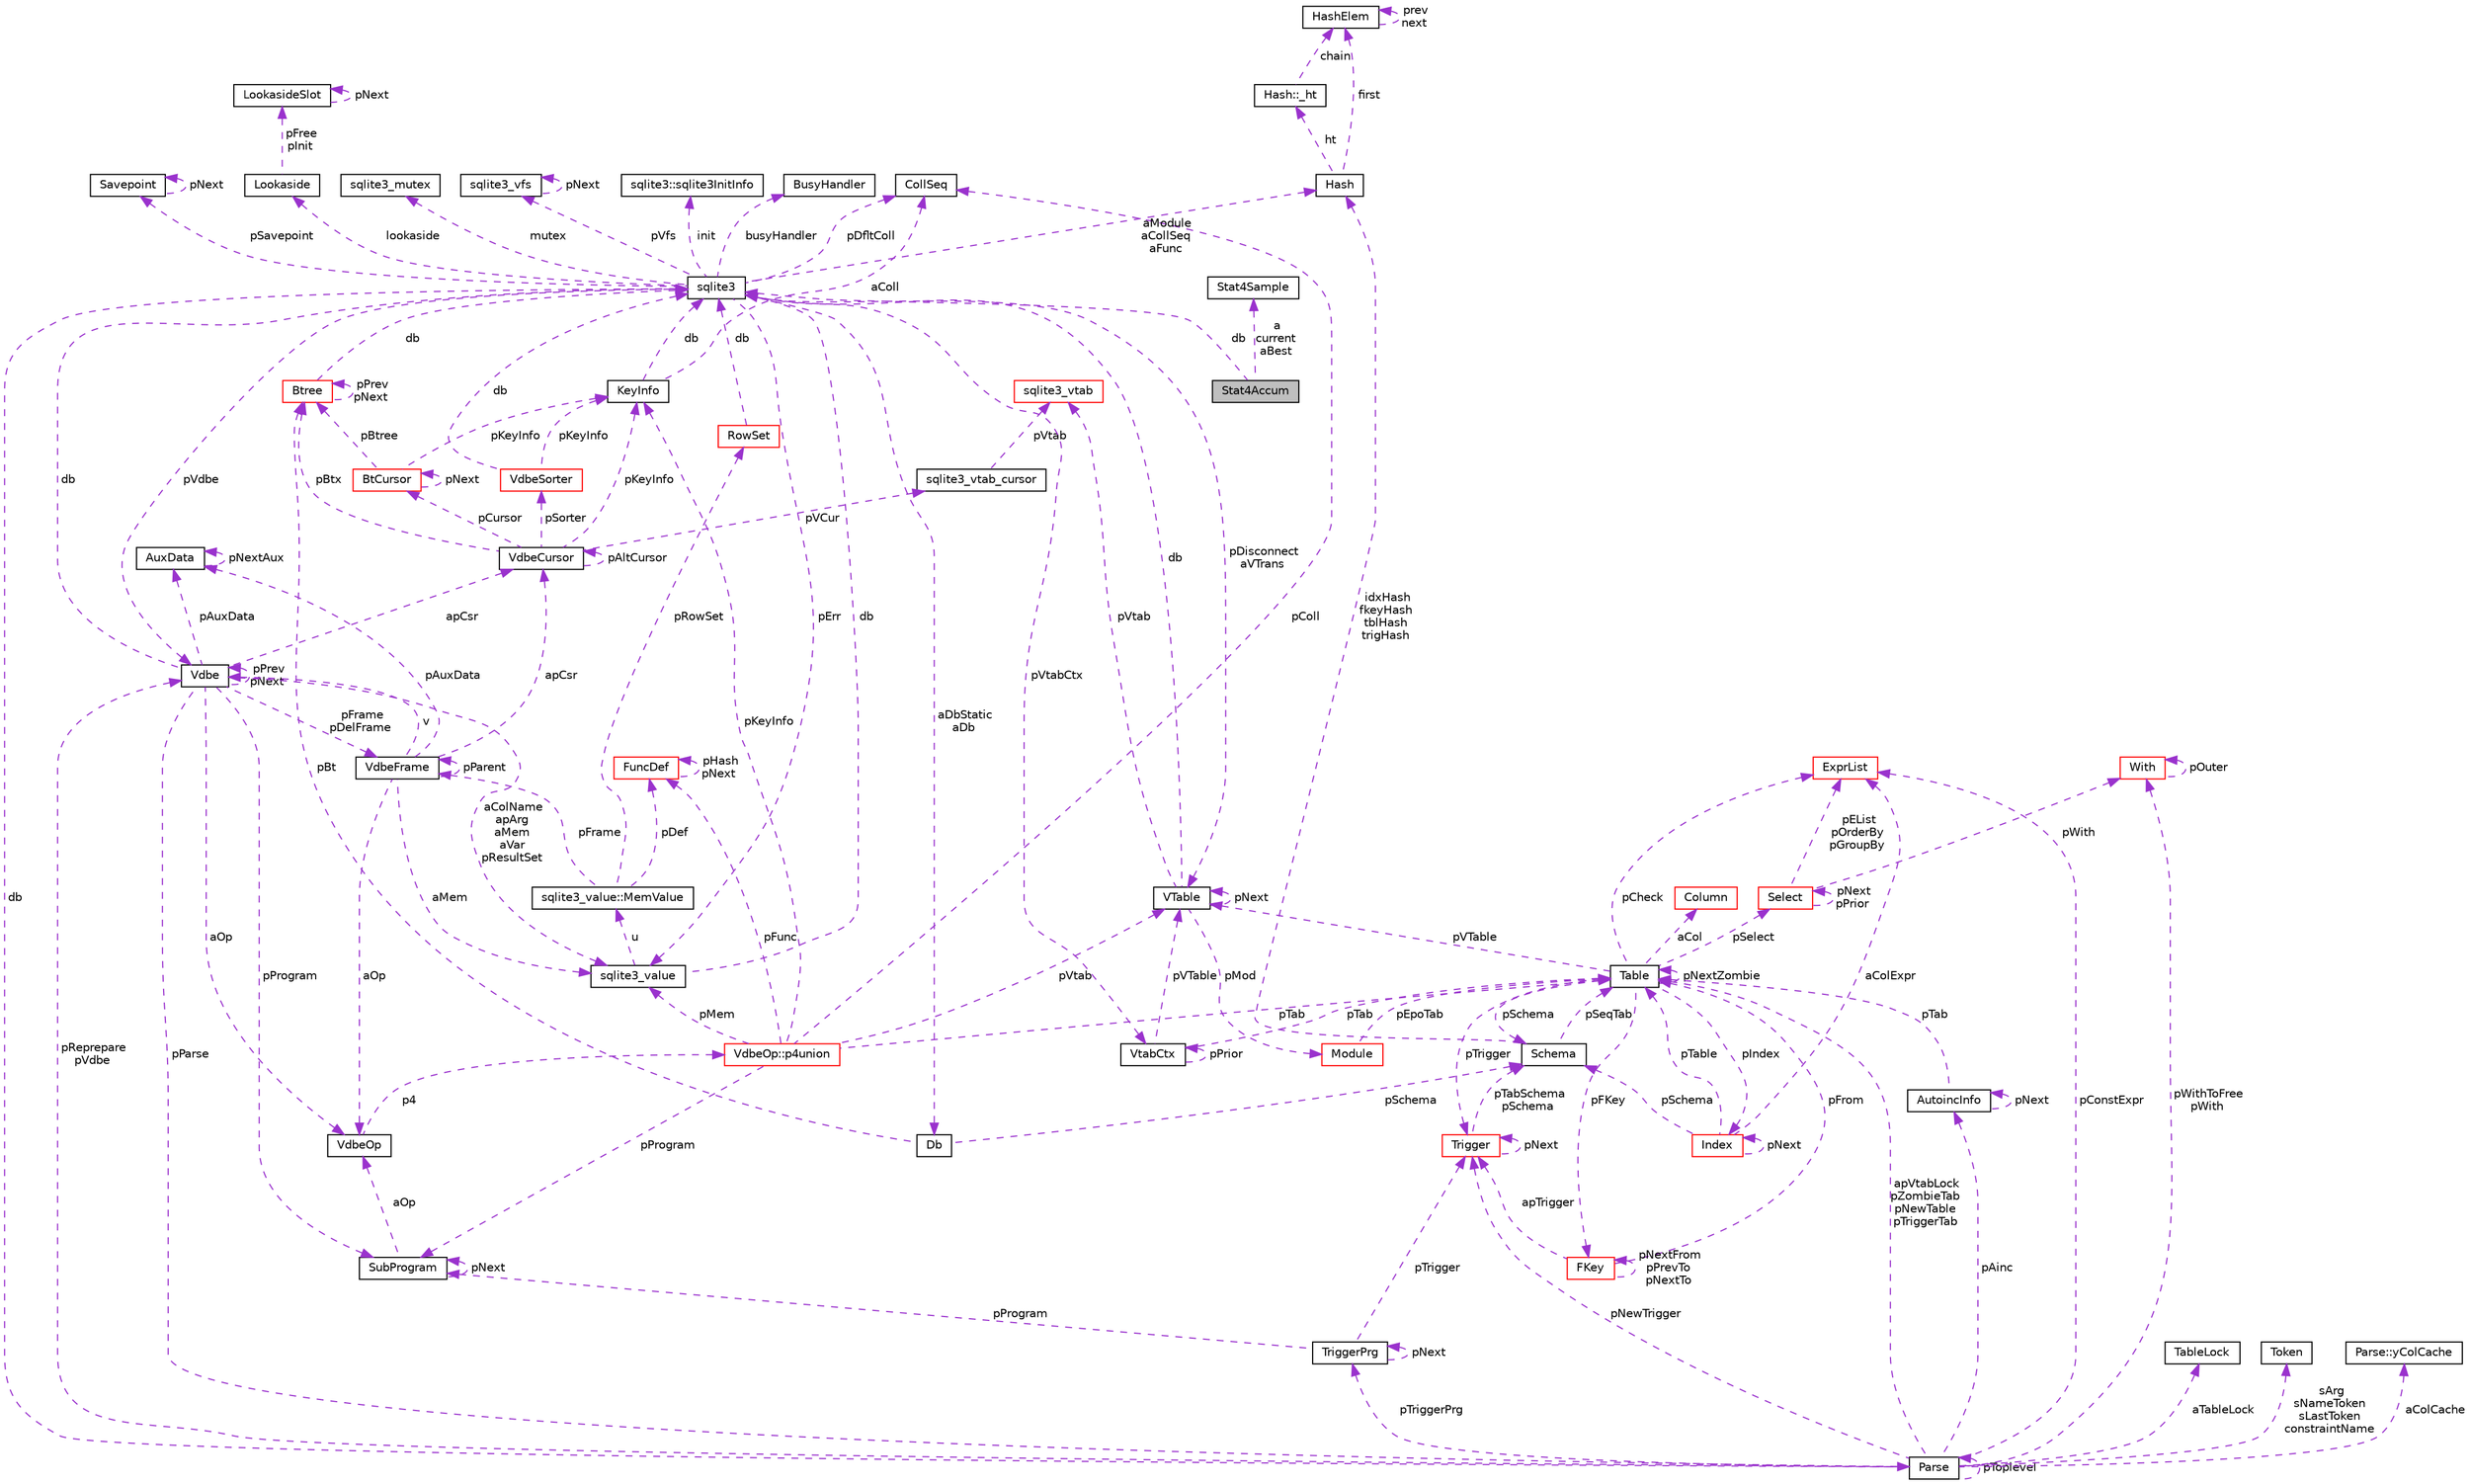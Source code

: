 digraph "Stat4Accum"
{
  edge [fontname="Helvetica",fontsize="10",labelfontname="Helvetica",labelfontsize="10"];
  node [fontname="Helvetica",fontsize="10",shape=record];
  Node1 [label="Stat4Accum",height=0.2,width=0.4,color="black", fillcolor="grey75", style="filled", fontcolor="black"];
  Node2 -> Node1 [dir="back",color="darkorchid3",fontsize="10",style="dashed",label=" db" ,fontname="Helvetica"];
  Node2 [label="sqlite3",height=0.2,width=0.4,color="black", fillcolor="white", style="filled",URL="$structsqlite3.html"];
  Node3 -> Node2 [dir="back",color="darkorchid3",fontsize="10",style="dashed",label=" pVdbe" ,fontname="Helvetica"];
  Node3 [label="Vdbe",height=0.2,width=0.4,color="black", fillcolor="white", style="filled",URL="$structVdbe.html"];
  Node3 -> Node3 [dir="back",color="darkorchid3",fontsize="10",style="dashed",label=" pPrev\npNext" ,fontname="Helvetica"];
  Node2 -> Node3 [dir="back",color="darkorchid3",fontsize="10",style="dashed",label=" db" ,fontname="Helvetica"];
  Node4 -> Node3 [dir="back",color="darkorchid3",fontsize="10",style="dashed",label=" aColName\napArg\naMem\naVar\npResultSet" ,fontname="Helvetica"];
  Node4 [label="sqlite3_value",height=0.2,width=0.4,color="black", fillcolor="white", style="filled",URL="$structsqlite3__value.html"];
  Node2 -> Node4 [dir="back",color="darkorchid3",fontsize="10",style="dashed",label=" db" ,fontname="Helvetica"];
  Node5 -> Node4 [dir="back",color="darkorchid3",fontsize="10",style="dashed",label=" u" ,fontname="Helvetica"];
  Node5 [label="sqlite3_value::MemValue",height=0.2,width=0.4,color="black", fillcolor="white", style="filled",URL="$unionsqlite3__value_1_1MemValue.html"];
  Node6 -> Node5 [dir="back",color="darkorchid3",fontsize="10",style="dashed",label=" pFrame" ,fontname="Helvetica"];
  Node6 [label="VdbeFrame",height=0.2,width=0.4,color="black", fillcolor="white", style="filled",URL="$structVdbeFrame.html"];
  Node3 -> Node6 [dir="back",color="darkorchid3",fontsize="10",style="dashed",label=" v" ,fontname="Helvetica"];
  Node4 -> Node6 [dir="back",color="darkorchid3",fontsize="10",style="dashed",label=" aMem" ,fontname="Helvetica"];
  Node6 -> Node6 [dir="back",color="darkorchid3",fontsize="10",style="dashed",label=" pParent" ,fontname="Helvetica"];
  Node7 -> Node6 [dir="back",color="darkorchid3",fontsize="10",style="dashed",label=" pAuxData" ,fontname="Helvetica"];
  Node7 [label="AuxData",height=0.2,width=0.4,color="black", fillcolor="white", style="filled",URL="$structAuxData.html"];
  Node7 -> Node7 [dir="back",color="darkorchid3",fontsize="10",style="dashed",label=" pNextAux" ,fontname="Helvetica"];
  Node8 -> Node6 [dir="back",color="darkorchid3",fontsize="10",style="dashed",label=" apCsr" ,fontname="Helvetica"];
  Node8 [label="VdbeCursor",height=0.2,width=0.4,color="black", fillcolor="white", style="filled",URL="$structVdbeCursor.html"];
  Node9 -> Node8 [dir="back",color="darkorchid3",fontsize="10",style="dashed",label=" pCursor" ,fontname="Helvetica"];
  Node9 [label="BtCursor",height=0.2,width=0.4,color="red", fillcolor="white", style="filled",URL="$structBtCursor.html"];
  Node9 -> Node9 [dir="back",color="darkorchid3",fontsize="10",style="dashed",label=" pNext" ,fontname="Helvetica"];
  Node10 -> Node9 [dir="back",color="darkorchid3",fontsize="10",style="dashed",label=" pKeyInfo" ,fontname="Helvetica"];
  Node10 [label="KeyInfo",height=0.2,width=0.4,color="black", fillcolor="white", style="filled",URL="$structKeyInfo.html"];
  Node2 -> Node10 [dir="back",color="darkorchid3",fontsize="10",style="dashed",label=" db" ,fontname="Helvetica"];
  Node11 -> Node10 [dir="back",color="darkorchid3",fontsize="10",style="dashed",label=" aColl" ,fontname="Helvetica"];
  Node11 [label="CollSeq",height=0.2,width=0.4,color="black", fillcolor="white", style="filled",URL="$structCollSeq.html"];
  Node12 -> Node9 [dir="back",color="darkorchid3",fontsize="10",style="dashed",label=" pBtree" ,fontname="Helvetica"];
  Node12 [label="Btree",height=0.2,width=0.4,color="red", fillcolor="white", style="filled",URL="$structBtree.html"];
  Node2 -> Node12 [dir="back",color="darkorchid3",fontsize="10",style="dashed",label=" db" ,fontname="Helvetica"];
  Node12 -> Node12 [dir="back",color="darkorchid3",fontsize="10",style="dashed",label=" pPrev\npNext" ,fontname="Helvetica"];
  Node13 -> Node8 [dir="back",color="darkorchid3",fontsize="10",style="dashed",label=" pVCur" ,fontname="Helvetica"];
  Node13 [label="sqlite3_vtab_cursor",height=0.2,width=0.4,color="black", fillcolor="white", style="filled",URL="$structsqlite3__vtab__cursor.html"];
  Node14 -> Node13 [dir="back",color="darkorchid3",fontsize="10",style="dashed",label=" pVtab" ,fontname="Helvetica"];
  Node14 [label="sqlite3_vtab",height=0.2,width=0.4,color="red", fillcolor="white", style="filled",URL="$structsqlite3__vtab.html"];
  Node8 -> Node8 [dir="back",color="darkorchid3",fontsize="10",style="dashed",label=" pAltCursor" ,fontname="Helvetica"];
  Node10 -> Node8 [dir="back",color="darkorchid3",fontsize="10",style="dashed",label=" pKeyInfo" ,fontname="Helvetica"];
  Node15 -> Node8 [dir="back",color="darkorchid3",fontsize="10",style="dashed",label=" pSorter" ,fontname="Helvetica"];
  Node15 [label="VdbeSorter",height=0.2,width=0.4,color="red", fillcolor="white", style="filled",URL="$structVdbeSorter.html"];
  Node2 -> Node15 [dir="back",color="darkorchid3",fontsize="10",style="dashed",label=" db" ,fontname="Helvetica"];
  Node10 -> Node15 [dir="back",color="darkorchid3",fontsize="10",style="dashed",label=" pKeyInfo" ,fontname="Helvetica"];
  Node12 -> Node8 [dir="back",color="darkorchid3",fontsize="10",style="dashed",label=" pBtx" ,fontname="Helvetica"];
  Node16 -> Node6 [dir="back",color="darkorchid3",fontsize="10",style="dashed",label=" aOp" ,fontname="Helvetica"];
  Node16 [label="VdbeOp",height=0.2,width=0.4,color="black", fillcolor="white", style="filled",URL="$structVdbeOp.html"];
  Node17 -> Node16 [dir="back",color="darkorchid3",fontsize="10",style="dashed",label=" p4" ,fontname="Helvetica"];
  Node17 [label="VdbeOp::p4union",height=0.2,width=0.4,color="red", fillcolor="white", style="filled",URL="$unionVdbeOp_1_1p4union.html"];
  Node4 -> Node17 [dir="back",color="darkorchid3",fontsize="10",style="dashed",label=" pMem" ,fontname="Helvetica"];
  Node11 -> Node17 [dir="back",color="darkorchid3",fontsize="10",style="dashed",label=" pColl" ,fontname="Helvetica"];
  Node18 -> Node17 [dir="back",color="darkorchid3",fontsize="10",style="dashed",label=" pVtab" ,fontname="Helvetica"];
  Node18 [label="VTable",height=0.2,width=0.4,color="black", fillcolor="white", style="filled",URL="$structVTable.html"];
  Node2 -> Node18 [dir="back",color="darkorchid3",fontsize="10",style="dashed",label=" db" ,fontname="Helvetica"];
  Node18 -> Node18 [dir="back",color="darkorchid3",fontsize="10",style="dashed",label=" pNext" ,fontname="Helvetica"];
  Node19 -> Node18 [dir="back",color="darkorchid3",fontsize="10",style="dashed",label=" pMod" ,fontname="Helvetica"];
  Node19 [label="Module",height=0.2,width=0.4,color="red", fillcolor="white", style="filled",URL="$structModule.html"];
  Node20 -> Node19 [dir="back",color="darkorchid3",fontsize="10",style="dashed",label=" pEpoTab" ,fontname="Helvetica"];
  Node20 [label="Table",height=0.2,width=0.4,color="black", fillcolor="white", style="filled",URL="$structTable.html"];
  Node21 -> Node20 [dir="back",color="darkorchid3",fontsize="10",style="dashed",label=" pSchema" ,fontname="Helvetica"];
  Node21 [label="Schema",height=0.2,width=0.4,color="black", fillcolor="white", style="filled",URL="$structSchema.html"];
  Node20 -> Node21 [dir="back",color="darkorchid3",fontsize="10",style="dashed",label=" pSeqTab" ,fontname="Helvetica"];
  Node22 -> Node21 [dir="back",color="darkorchid3",fontsize="10",style="dashed",label=" idxHash\nfkeyHash\ntblHash\ntrigHash" ,fontname="Helvetica"];
  Node22 [label="Hash",height=0.2,width=0.4,color="black", fillcolor="white", style="filled",URL="$structHash.html"];
  Node23 -> Node22 [dir="back",color="darkorchid3",fontsize="10",style="dashed",label=" ht" ,fontname="Helvetica"];
  Node23 [label="Hash::_ht",height=0.2,width=0.4,color="black", fillcolor="white", style="filled",URL="$structHash_1_1__ht.html"];
  Node24 -> Node23 [dir="back",color="darkorchid3",fontsize="10",style="dashed",label=" chain" ,fontname="Helvetica"];
  Node24 [label="HashElem",height=0.2,width=0.4,color="black", fillcolor="white", style="filled",URL="$structHashElem.html"];
  Node24 -> Node24 [dir="back",color="darkorchid3",fontsize="10",style="dashed",label=" prev\nnext" ,fontname="Helvetica"];
  Node24 -> Node22 [dir="back",color="darkorchid3",fontsize="10",style="dashed",label=" first" ,fontname="Helvetica"];
  Node25 -> Node20 [dir="back",color="darkorchid3",fontsize="10",style="dashed",label=" aCol" ,fontname="Helvetica"];
  Node25 [label="Column",height=0.2,width=0.4,color="red", fillcolor="white", style="filled",URL="$structColumn.html"];
  Node26 -> Node20 [dir="back",color="darkorchid3",fontsize="10",style="dashed",label=" pFKey" ,fontname="Helvetica"];
  Node26 [label="FKey",height=0.2,width=0.4,color="red", fillcolor="white", style="filled",URL="$structFKey.html"];
  Node26 -> Node26 [dir="back",color="darkorchid3",fontsize="10",style="dashed",label=" pNextFrom\npPrevTo\npNextTo" ,fontname="Helvetica"];
  Node20 -> Node26 [dir="back",color="darkorchid3",fontsize="10",style="dashed",label=" pFrom" ,fontname="Helvetica"];
  Node27 -> Node26 [dir="back",color="darkorchid3",fontsize="10",style="dashed",label=" apTrigger" ,fontname="Helvetica"];
  Node27 [label="Trigger",height=0.2,width=0.4,color="red", fillcolor="white", style="filled",URL="$structTrigger.html"];
  Node21 -> Node27 [dir="back",color="darkorchid3",fontsize="10",style="dashed",label=" pTabSchema\npSchema" ,fontname="Helvetica"];
  Node27 -> Node27 [dir="back",color="darkorchid3",fontsize="10",style="dashed",label=" pNext" ,fontname="Helvetica"];
  Node18 -> Node20 [dir="back",color="darkorchid3",fontsize="10",style="dashed",label=" pVTable" ,fontname="Helvetica"];
  Node20 -> Node20 [dir="back",color="darkorchid3",fontsize="10",style="dashed",label=" pNextZombie" ,fontname="Helvetica"];
  Node27 -> Node20 [dir="back",color="darkorchid3",fontsize="10",style="dashed",label=" pTrigger" ,fontname="Helvetica"];
  Node28 -> Node20 [dir="back",color="darkorchid3",fontsize="10",style="dashed",label=" pSelect" ,fontname="Helvetica"];
  Node28 [label="Select",height=0.2,width=0.4,color="red", fillcolor="white", style="filled",URL="$structSelect.html"];
  Node29 -> Node28 [dir="back",color="darkorchid3",fontsize="10",style="dashed",label=" pWith" ,fontname="Helvetica"];
  Node29 [label="With",height=0.2,width=0.4,color="red", fillcolor="white", style="filled",URL="$structWith.html"];
  Node29 -> Node29 [dir="back",color="darkorchid3",fontsize="10",style="dashed",label=" pOuter" ,fontname="Helvetica"];
  Node28 -> Node28 [dir="back",color="darkorchid3",fontsize="10",style="dashed",label=" pNext\npPrior" ,fontname="Helvetica"];
  Node30 -> Node28 [dir="back",color="darkorchid3",fontsize="10",style="dashed",label=" pEList\npOrderBy\npGroupBy" ,fontname="Helvetica"];
  Node30 [label="ExprList",height=0.2,width=0.4,color="red", fillcolor="white", style="filled",URL="$structExprList.html"];
  Node30 -> Node20 [dir="back",color="darkorchid3",fontsize="10",style="dashed",label=" pCheck" ,fontname="Helvetica"];
  Node31 -> Node20 [dir="back",color="darkorchid3",fontsize="10",style="dashed",label=" pIndex" ,fontname="Helvetica"];
  Node31 [label="Index",height=0.2,width=0.4,color="red", fillcolor="white", style="filled",URL="$structIndex.html"];
  Node21 -> Node31 [dir="back",color="darkorchid3",fontsize="10",style="dashed",label=" pSchema" ,fontname="Helvetica"];
  Node20 -> Node31 [dir="back",color="darkorchid3",fontsize="10",style="dashed",label=" pTable" ,fontname="Helvetica"];
  Node30 -> Node31 [dir="back",color="darkorchid3",fontsize="10",style="dashed",label=" aColExpr" ,fontname="Helvetica"];
  Node31 -> Node31 [dir="back",color="darkorchid3",fontsize="10",style="dashed",label=" pNext" ,fontname="Helvetica"];
  Node14 -> Node18 [dir="back",color="darkorchid3",fontsize="10",style="dashed",label=" pVtab" ,fontname="Helvetica"];
  Node20 -> Node17 [dir="back",color="darkorchid3",fontsize="10",style="dashed",label=" pTab" ,fontname="Helvetica"];
  Node32 -> Node17 [dir="back",color="darkorchid3",fontsize="10",style="dashed",label=" pProgram" ,fontname="Helvetica"];
  Node32 [label="SubProgram",height=0.2,width=0.4,color="black", fillcolor="white", style="filled",URL="$structSubProgram.html"];
  Node32 -> Node32 [dir="back",color="darkorchid3",fontsize="10",style="dashed",label=" pNext" ,fontname="Helvetica"];
  Node16 -> Node32 [dir="back",color="darkorchid3",fontsize="10",style="dashed",label=" aOp" ,fontname="Helvetica"];
  Node10 -> Node17 [dir="back",color="darkorchid3",fontsize="10",style="dashed",label=" pKeyInfo" ,fontname="Helvetica"];
  Node33 -> Node17 [dir="back",color="darkorchid3",fontsize="10",style="dashed",label=" pFunc" ,fontname="Helvetica"];
  Node33 [label="FuncDef",height=0.2,width=0.4,color="red", fillcolor="white", style="filled",URL="$structFuncDef.html"];
  Node33 -> Node33 [dir="back",color="darkorchid3",fontsize="10",style="dashed",label=" pHash\npNext" ,fontname="Helvetica"];
  Node34 -> Node5 [dir="back",color="darkorchid3",fontsize="10",style="dashed",label=" pRowSet" ,fontname="Helvetica"];
  Node34 [label="RowSet",height=0.2,width=0.4,color="red", fillcolor="white", style="filled",URL="$structRowSet.html"];
  Node2 -> Node34 [dir="back",color="darkorchid3",fontsize="10",style="dashed",label=" db" ,fontname="Helvetica"];
  Node33 -> Node5 [dir="back",color="darkorchid3",fontsize="10",style="dashed",label=" pDef" ,fontname="Helvetica"];
  Node6 -> Node3 [dir="back",color="darkorchid3",fontsize="10",style="dashed",label=" pFrame\npDelFrame" ,fontname="Helvetica"];
  Node7 -> Node3 [dir="back",color="darkorchid3",fontsize="10",style="dashed",label=" pAuxData" ,fontname="Helvetica"];
  Node32 -> Node3 [dir="back",color="darkorchid3",fontsize="10",style="dashed",label=" pProgram" ,fontname="Helvetica"];
  Node8 -> Node3 [dir="back",color="darkorchid3",fontsize="10",style="dashed",label=" apCsr" ,fontname="Helvetica"];
  Node35 -> Node3 [dir="back",color="darkorchid3",fontsize="10",style="dashed",label=" pParse" ,fontname="Helvetica"];
  Node35 [label="Parse",height=0.2,width=0.4,color="black", fillcolor="white", style="filled",URL="$structParse.html"];
  Node3 -> Node35 [dir="back",color="darkorchid3",fontsize="10",style="dashed",label=" pReprepare\npVdbe" ,fontname="Helvetica"];
  Node2 -> Node35 [dir="back",color="darkorchid3",fontsize="10",style="dashed",label=" db" ,fontname="Helvetica"];
  Node36 -> Node35 [dir="back",color="darkorchid3",fontsize="10",style="dashed",label=" aTableLock" ,fontname="Helvetica"];
  Node36 [label="TableLock",height=0.2,width=0.4,color="black", fillcolor="white", style="filled",URL="$structTableLock.html"];
  Node37 -> Node35 [dir="back",color="darkorchid3",fontsize="10",style="dashed",label=" sArg\nsNameToken\nsLastToken\nconstraintName" ,fontname="Helvetica"];
  Node37 [label="Token",height=0.2,width=0.4,color="black", fillcolor="white", style="filled",URL="$structToken.html"];
  Node29 -> Node35 [dir="back",color="darkorchid3",fontsize="10",style="dashed",label=" pWithToFree\npWith" ,fontname="Helvetica"];
  Node38 -> Node35 [dir="back",color="darkorchid3",fontsize="10",style="dashed",label=" aColCache" ,fontname="Helvetica"];
  Node38 [label="Parse::yColCache",height=0.2,width=0.4,color="black", fillcolor="white", style="filled",URL="$structParse_1_1yColCache.html"];
  Node20 -> Node35 [dir="back",color="darkorchid3",fontsize="10",style="dashed",label=" apVtabLock\npZombieTab\npNewTable\npTriggerTab" ,fontname="Helvetica"];
  Node27 -> Node35 [dir="back",color="darkorchid3",fontsize="10",style="dashed",label=" pNewTrigger" ,fontname="Helvetica"];
  Node39 -> Node35 [dir="back",color="darkorchid3",fontsize="10",style="dashed",label=" pTriggerPrg" ,fontname="Helvetica"];
  Node39 [label="TriggerPrg",height=0.2,width=0.4,color="black", fillcolor="white", style="filled",URL="$structTriggerPrg.html"];
  Node32 -> Node39 [dir="back",color="darkorchid3",fontsize="10",style="dashed",label=" pProgram" ,fontname="Helvetica"];
  Node27 -> Node39 [dir="back",color="darkorchid3",fontsize="10",style="dashed",label=" pTrigger" ,fontname="Helvetica"];
  Node39 -> Node39 [dir="back",color="darkorchid3",fontsize="10",style="dashed",label=" pNext" ,fontname="Helvetica"];
  Node40 -> Node35 [dir="back",color="darkorchid3",fontsize="10",style="dashed",label=" pAinc" ,fontname="Helvetica"];
  Node40 [label="AutoincInfo",height=0.2,width=0.4,color="black", fillcolor="white", style="filled",URL="$structAutoincInfo.html"];
  Node20 -> Node40 [dir="back",color="darkorchid3",fontsize="10",style="dashed",label=" pTab" ,fontname="Helvetica"];
  Node40 -> Node40 [dir="back",color="darkorchid3",fontsize="10",style="dashed",label=" pNext" ,fontname="Helvetica"];
  Node30 -> Node35 [dir="back",color="darkorchid3",fontsize="10",style="dashed",label=" pConstExpr" ,fontname="Helvetica"];
  Node35 -> Node35 [dir="back",color="darkorchid3",fontsize="10",style="dashed",label=" pToplevel" ,fontname="Helvetica"];
  Node16 -> Node3 [dir="back",color="darkorchid3",fontsize="10",style="dashed",label=" aOp" ,fontname="Helvetica"];
  Node41 -> Node2 [dir="back",color="darkorchid3",fontsize="10",style="dashed",label=" pSavepoint" ,fontname="Helvetica"];
  Node41 [label="Savepoint",height=0.2,width=0.4,color="black", fillcolor="white", style="filled",URL="$structSavepoint.html"];
  Node41 -> Node41 [dir="back",color="darkorchid3",fontsize="10",style="dashed",label=" pNext" ,fontname="Helvetica"];
  Node42 -> Node2 [dir="back",color="darkorchid3",fontsize="10",style="dashed",label=" lookaside" ,fontname="Helvetica"];
  Node42 [label="Lookaside",height=0.2,width=0.4,color="black", fillcolor="white", style="filled",URL="$structLookaside.html"];
  Node43 -> Node42 [dir="back",color="darkorchid3",fontsize="10",style="dashed",label=" pFree\npInit" ,fontname="Helvetica"];
  Node43 [label="LookasideSlot",height=0.2,width=0.4,color="black", fillcolor="white", style="filled",URL="$structLookasideSlot.html"];
  Node43 -> Node43 [dir="back",color="darkorchid3",fontsize="10",style="dashed",label=" pNext" ,fontname="Helvetica"];
  Node4 -> Node2 [dir="back",color="darkorchid3",fontsize="10",style="dashed",label=" pErr" ,fontname="Helvetica"];
  Node44 -> Node2 [dir="back",color="darkorchid3",fontsize="10",style="dashed",label=" mutex" ,fontname="Helvetica"];
  Node44 [label="sqlite3_mutex",height=0.2,width=0.4,color="black", fillcolor="white", style="filled",URL="$structsqlite3__mutex.html"];
  Node45 -> Node2 [dir="back",color="darkorchid3",fontsize="10",style="dashed",label=" pVfs" ,fontname="Helvetica"];
  Node45 [label="sqlite3_vfs",height=0.2,width=0.4,color="black", fillcolor="white", style="filled",URL="$structsqlite3__vfs.html"];
  Node45 -> Node45 [dir="back",color="darkorchid3",fontsize="10",style="dashed",label=" pNext" ,fontname="Helvetica"];
  Node46 -> Node2 [dir="back",color="darkorchid3",fontsize="10",style="dashed",label=" init" ,fontname="Helvetica"];
  Node46 [label="sqlite3::sqlite3InitInfo",height=0.2,width=0.4,color="black", fillcolor="white", style="filled",URL="$structsqlite3_1_1sqlite3InitInfo.html"];
  Node47 -> Node2 [dir="back",color="darkorchid3",fontsize="10",style="dashed",label=" busyHandler" ,fontname="Helvetica"];
  Node47 [label="BusyHandler",height=0.2,width=0.4,color="black", fillcolor="white", style="filled",URL="$structBusyHandler.html"];
  Node48 -> Node2 [dir="back",color="darkorchid3",fontsize="10",style="dashed",label=" pVtabCtx" ,fontname="Helvetica"];
  Node48 [label="VtabCtx",height=0.2,width=0.4,color="black", fillcolor="white", style="filled",URL="$structVtabCtx.html"];
  Node48 -> Node48 [dir="back",color="darkorchid3",fontsize="10",style="dashed",label=" pPrior" ,fontname="Helvetica"];
  Node18 -> Node48 [dir="back",color="darkorchid3",fontsize="10",style="dashed",label=" pVTable" ,fontname="Helvetica"];
  Node20 -> Node48 [dir="back",color="darkorchid3",fontsize="10",style="dashed",label=" pTab" ,fontname="Helvetica"];
  Node11 -> Node2 [dir="back",color="darkorchid3",fontsize="10",style="dashed",label=" pDfltColl" ,fontname="Helvetica"];
  Node18 -> Node2 [dir="back",color="darkorchid3",fontsize="10",style="dashed",label=" pDisconnect\naVTrans" ,fontname="Helvetica"];
  Node49 -> Node2 [dir="back",color="darkorchid3",fontsize="10",style="dashed",label=" aDbStatic\naDb" ,fontname="Helvetica"];
  Node49 [label="Db",height=0.2,width=0.4,color="black", fillcolor="white", style="filled",URL="$structDb.html"];
  Node21 -> Node49 [dir="back",color="darkorchid3",fontsize="10",style="dashed",label=" pSchema" ,fontname="Helvetica"];
  Node12 -> Node49 [dir="back",color="darkorchid3",fontsize="10",style="dashed",label=" pBt" ,fontname="Helvetica"];
  Node22 -> Node2 [dir="back",color="darkorchid3",fontsize="10",style="dashed",label=" aModule\naCollSeq\naFunc" ,fontname="Helvetica"];
  Node50 -> Node1 [dir="back",color="darkorchid3",fontsize="10",style="dashed",label=" a\ncurrent\naBest" ,fontname="Helvetica"];
  Node50 [label="Stat4Sample",height=0.2,width=0.4,color="black", fillcolor="white", style="filled",URL="$structStat4Sample.html"];
}
